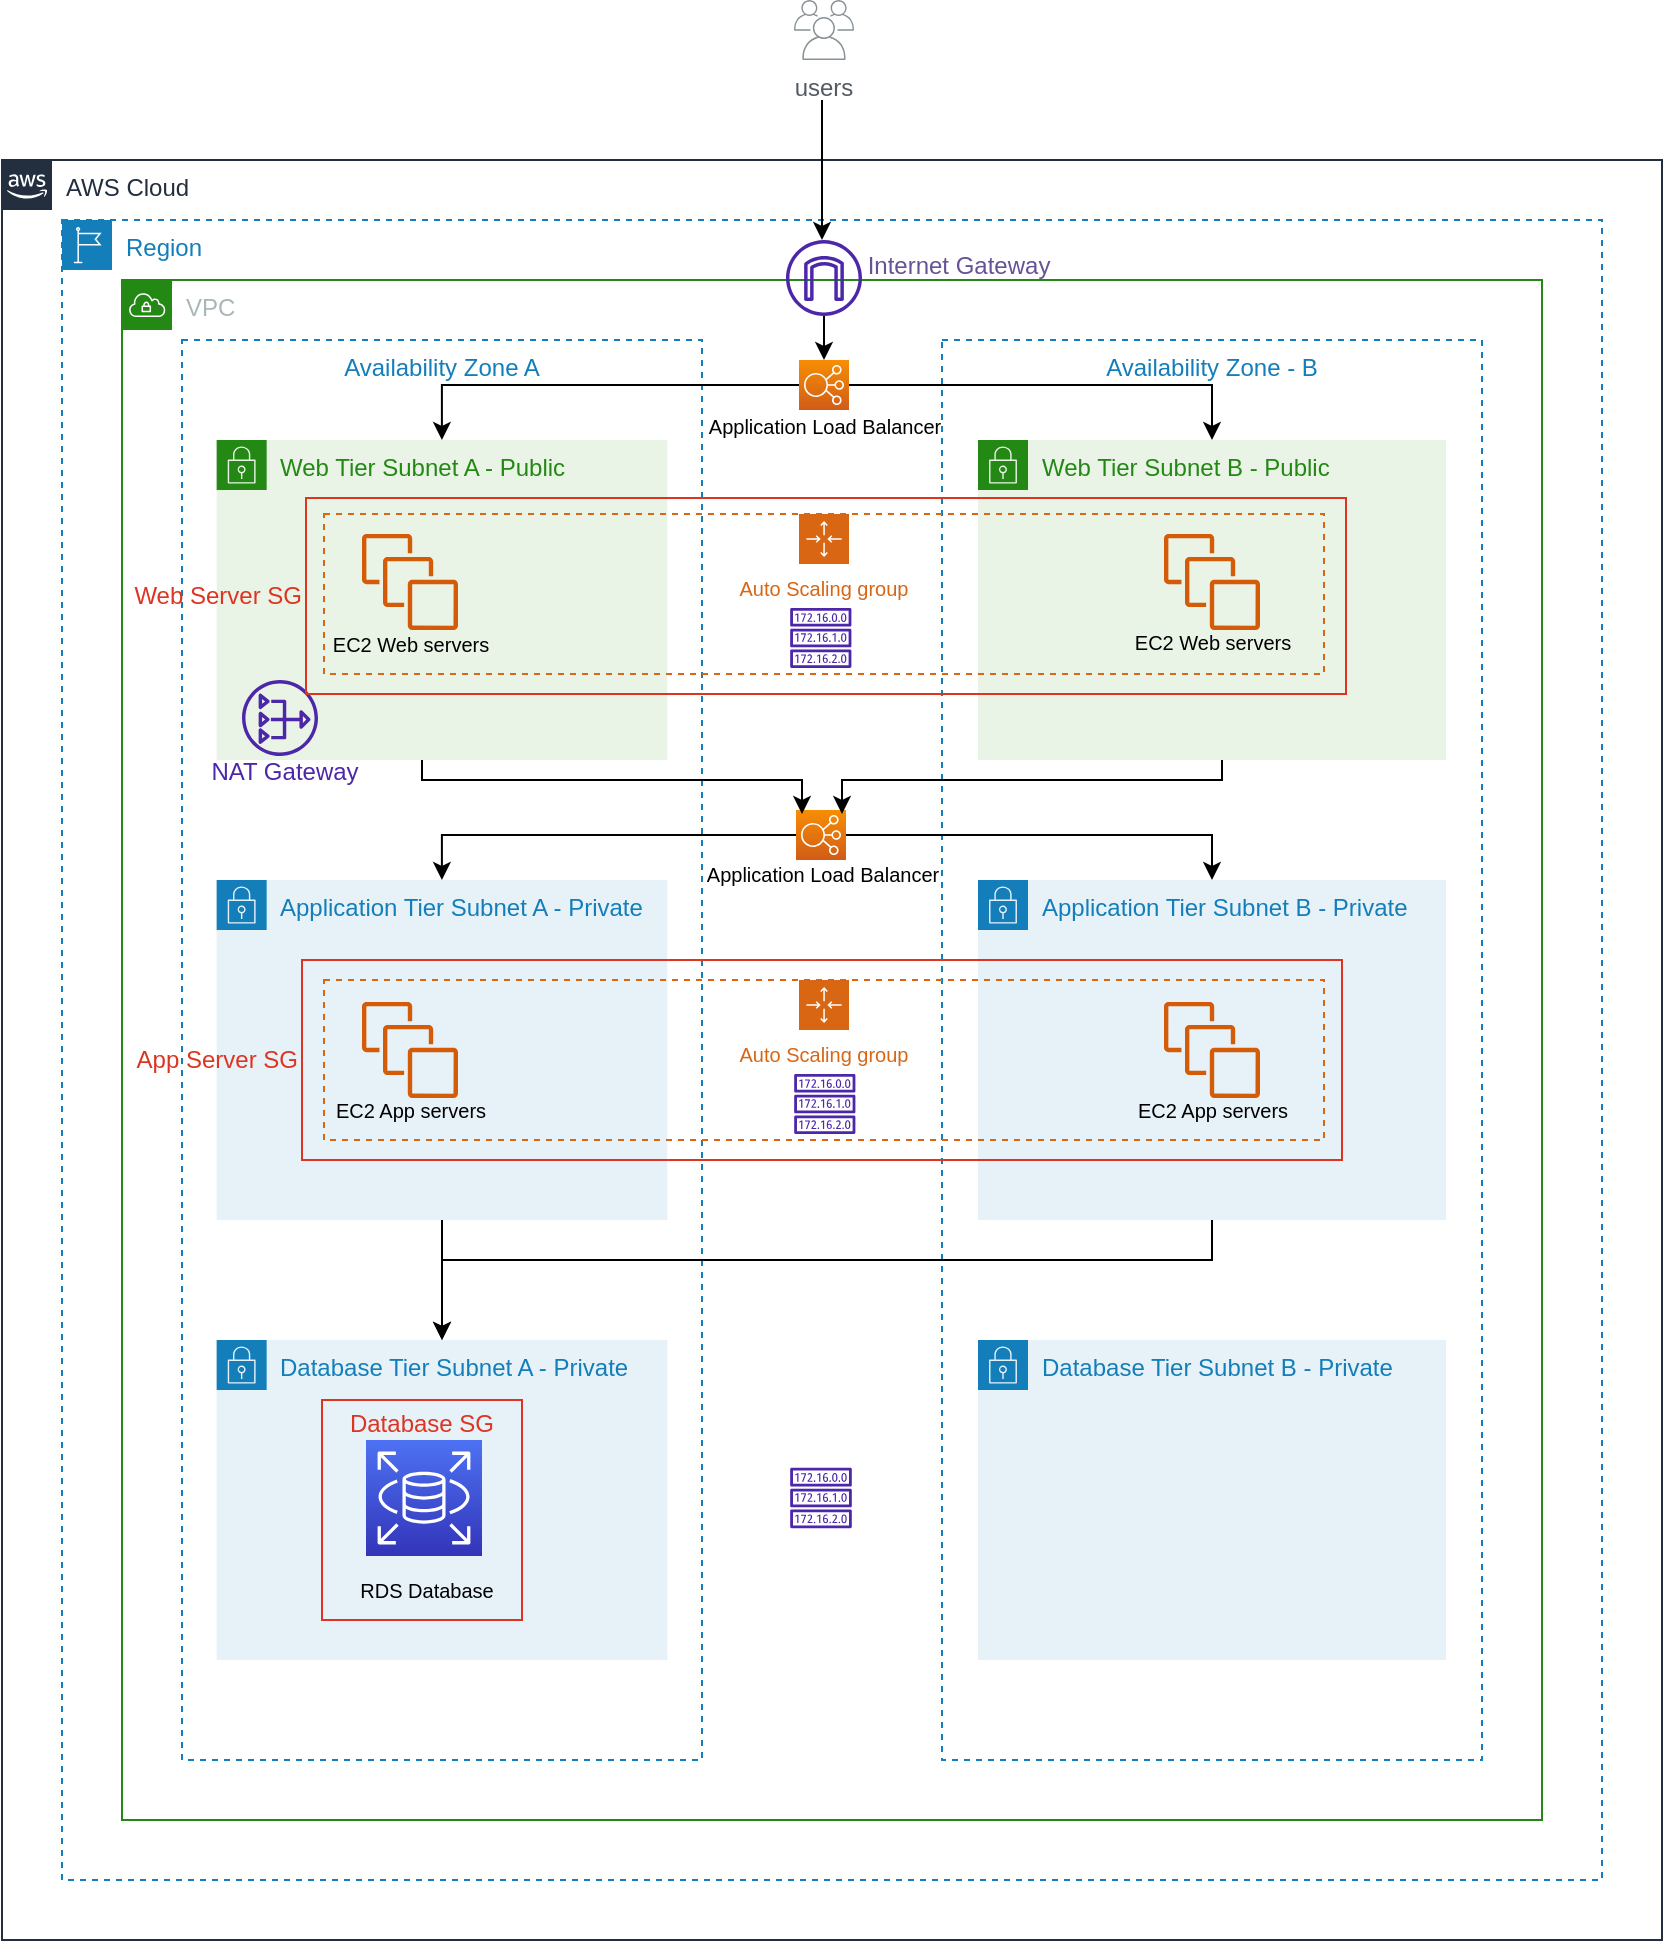 <mxfile version="21.3.4" type="github">
  <diagram name="Page-1" id="J-Mr32PoL6Cncg6dfSGQ">
    <mxGraphModel dx="903" dy="446" grid="1" gridSize="10" guides="1" tooltips="1" connect="1" arrows="1" fold="1" page="1" pageScale="1" pageWidth="850" pageHeight="1100" math="0" shadow="0">
      <root>
        <mxCell id="0" />
        <mxCell id="1" parent="0" />
        <mxCell id="wrQfga06u1_5y4bEcxpS-19" value="" style="group;movable=1;resizable=1;rotatable=1;deletable=1;editable=1;locked=0;connectable=1;spacingTop=-1;" parent="1" vertex="1" connectable="0">
          <mxGeometry x="100" y="290" width="260" height="710" as="geometry" />
        </mxCell>
        <mxCell id="wrQfga06u1_5y4bEcxpS-6" value="Availability Zone A&lt;br&gt;" style="fillColor=none;strokeColor=#147EBA;dashed=1;verticalAlign=top;fontStyle=0;fontColor=#147EBA;whiteSpace=wrap;html=1;movable=1;resizable=1;rotatable=1;deletable=1;editable=1;locked=0;connectable=1;" parent="wrQfga06u1_5y4bEcxpS-19" vertex="1">
          <mxGeometry width="260" height="710.0" as="geometry" />
        </mxCell>
        <mxCell id="wrQfga06u1_5y4bEcxpS-10" value="Web Tier Subnet A - Public" style="points=[[0,0],[0.25,0],[0.5,0],[0.75,0],[1,0],[1,0.25],[1,0.5],[1,0.75],[1,1],[0.75,1],[0.5,1],[0.25,1],[0,1],[0,0.75],[0,0.5],[0,0.25]];outlineConnect=0;gradientColor=none;whiteSpace=wrap;fontSize=12;fontStyle=0;container=1;pointerEvents=0;collapsible=0;recursiveResize=0;shape=mxgraph.aws4.group;grIcon=mxgraph.aws4.group_security_group;grStroke=0;strokeColor=#248814;fillColor=#E9F3E6;verticalAlign=top;align=left;spacingLeft=30;fontColor=#248814;dashed=0;movable=1;resizable=1;rotatable=1;deletable=1;editable=1;locked=0;connectable=1;html=1;" parent="wrQfga06u1_5y4bEcxpS-19" vertex="1">
          <mxGeometry x="17.33" y="50" width="225.33" height="160" as="geometry" />
        </mxCell>
        <mxCell id="wrQfga06u1_5y4bEcxpS-12" value="Application Tier Subnet A - Private" style="points=[[0,0],[0.25,0],[0.5,0],[0.75,0],[1,0],[1,0.25],[1,0.5],[1,0.75],[1,1],[0.75,1],[0.5,1],[0.25,1],[0,1],[0,0.75],[0,0.5],[0,0.25]];outlineConnect=0;gradientColor=none;html=1;whiteSpace=wrap;fontSize=12;fontStyle=0;container=1;pointerEvents=0;collapsible=0;recursiveResize=0;shape=mxgraph.aws4.group;grIcon=mxgraph.aws4.group_security_group;grStroke=0;strokeColor=#147EBA;fillColor=#E6F2F8;verticalAlign=top;align=left;spacingLeft=30;fontColor=#147EBA;dashed=0;" parent="wrQfga06u1_5y4bEcxpS-19" vertex="1">
          <mxGeometry x="17.33" y="270" width="225.33" height="170" as="geometry" />
        </mxCell>
        <mxCell id="wrQfga06u1_5y4bEcxpS-14" value="Database Tier Subnet A - Private" style="points=[[0,0],[0.25,0],[0.5,0],[0.75,0],[1,0],[1,0.25],[1,0.5],[1,0.75],[1,1],[0.75,1],[0.5,1],[0.25,1],[0,1],[0,0.75],[0,0.5],[0,0.25]];outlineConnect=0;gradientColor=none;html=1;whiteSpace=wrap;fontSize=12;fontStyle=0;container=1;pointerEvents=0;collapsible=0;recursiveResize=0;shape=mxgraph.aws4.group;grIcon=mxgraph.aws4.group_security_group;grStroke=0;strokeColor=#147EBA;fillColor=#E6F2F8;verticalAlign=top;align=left;spacingLeft=30;fontColor=#147EBA;dashed=0;" parent="wrQfga06u1_5y4bEcxpS-19" vertex="1">
          <mxGeometry x="17.33" y="500" width="225.33" height="160" as="geometry" />
        </mxCell>
        <mxCell id="I3XtprsnqzshUGbHcbb--2" style="edgeStyle=orthogonalEdgeStyle;rounded=0;orthogonalLoop=1;jettySize=auto;html=1;exitX=0.5;exitY=1;exitDx=0;exitDy=0;" parent="wrQfga06u1_5y4bEcxpS-19" source="wrQfga06u1_5y4bEcxpS-6" target="wrQfga06u1_5y4bEcxpS-6" edge="1">
          <mxGeometry relative="1" as="geometry" />
        </mxCell>
        <mxCell id="n0i41jyvIG3DK1qc6FdR-15" value="" style="sketch=0;outlineConnect=0;fontColor=#232F3E;gradientColor=none;fillColor=#4D27AA;strokeColor=none;dashed=0;verticalLabelPosition=bottom;verticalAlign=top;align=center;html=1;fontSize=12;fontStyle=0;aspect=fixed;pointerEvents=1;shape=mxgraph.aws4.nat_gateway;" parent="wrQfga06u1_5y4bEcxpS-19" vertex="1">
          <mxGeometry x="30" y="170" width="38" height="38" as="geometry" />
        </mxCell>
        <mxCell id="I3XtprsnqzshUGbHcbb--25" value="RDS Database" style="text;html=1;align=center;verticalAlign=middle;resizable=0;points=[];autosize=1;strokeColor=none;fillColor=none;fontSize=10;spacingLeft=0;spacingRight=6;" parent="wrQfga06u1_5y4bEcxpS-19" vertex="1">
          <mxGeometry x="80" y="610" width="90" height="30" as="geometry" />
        </mxCell>
        <mxCell id="oxqTNbteb1ykQqa0flKF-6" value="NAT Gateway" style="text;html=1;align=center;verticalAlign=middle;resizable=0;points=[];autosize=1;strokeColor=none;fillColor=none;spacingTop=6;fontColor=#4d27aa;spacingRight=33;" vertex="1" parent="wrQfga06u1_5y4bEcxpS-19">
          <mxGeometry x="2.33" y="198" width="130" height="30" as="geometry" />
        </mxCell>
        <mxCell id="wrQfga06u1_5y4bEcxpS-1" value="AWS Cloud" style="points=[[0,0],[0.25,0],[0.5,0],[0.75,0],[1,0],[1,0.25],[1,0.5],[1,0.75],[1,1],[0.75,1],[0.5,1],[0.25,1],[0,1],[0,0.75],[0,0.5],[0,0.25]];outlineConnect=0;gradientColor=none;html=1;whiteSpace=wrap;fontSize=12;fontStyle=0;container=1;pointerEvents=0;collapsible=0;recursiveResize=0;shape=mxgraph.aws4.group;grIcon=mxgraph.aws4.group_aws_cloud_alt;strokeColor=#232F3E;fillColor=none;verticalAlign=top;align=left;spacingLeft=30;fontColor=#232F3E;dashed=0;movable=1;resizable=1;rotatable=1;deletable=1;editable=1;locked=0;connectable=1;" parent="1" vertex="1">
          <mxGeometry x="10" y="200" width="830" height="890" as="geometry" />
        </mxCell>
        <mxCell id="wrQfga06u1_5y4bEcxpS-2" value="Region" style="points=[[0,0],[0.25,0],[0.5,0],[0.75,0],[1,0],[1,0.25],[1,0.5],[1,0.75],[1,1],[0.75,1],[0.5,1],[0.25,1],[0,1],[0,0.75],[0,0.5],[0,0.25]];outlineConnect=0;gradientColor=none;html=1;whiteSpace=wrap;fontSize=12;fontStyle=0;container=1;pointerEvents=0;collapsible=0;recursiveResize=0;shape=mxgraph.aws4.group;grIcon=mxgraph.aws4.group_region;strokeColor=#147EBA;fillColor=none;verticalAlign=top;align=left;spacingLeft=30;fontColor=#147EBA;dashed=1;movable=0;resizable=0;rotatable=0;deletable=0;editable=0;locked=1;connectable=0;" parent="1" vertex="1">
          <mxGeometry x="40" y="230" width="770" height="830" as="geometry" />
        </mxCell>
        <mxCell id="wrQfga06u1_5y4bEcxpS-4" value="VPC" style="points=[[0,0],[0.25,0],[0.5,0],[0.75,0],[1,0],[1,0.25],[1,0.5],[1,0.75],[1,1],[0.75,1],[0.5,1],[0.25,1],[0,1],[0,0.75],[0,0.5],[0,0.25]];outlineConnect=0;gradientColor=none;html=1;whiteSpace=wrap;fontSize=12;fontStyle=0;container=1;pointerEvents=0;collapsible=0;recursiveResize=0;shape=mxgraph.aws4.group;grIcon=mxgraph.aws4.group_vpc;strokeColor=#248814;fillColor=none;verticalAlign=top;align=left;spacingLeft=30;fontColor=#AAB7B8;dashed=0;movable=0;resizable=0;rotatable=0;deletable=0;editable=0;locked=1;connectable=0;" parent="1" vertex="1">
          <mxGeometry x="70" y="260" width="710" height="770" as="geometry" />
        </mxCell>
        <mxCell id="n0i41jyvIG3DK1qc6FdR-14" value="" style="edgeStyle=orthogonalEdgeStyle;rounded=0;orthogonalLoop=1;jettySize=auto;html=1;" parent="1" target="n0i41jyvIG3DK1qc6FdR-12" edge="1">
          <mxGeometry relative="1" as="geometry">
            <mxPoint x="420" y="170" as="sourcePoint" />
            <Array as="points">
              <mxPoint x="420" y="200" />
              <mxPoint x="420" y="200" />
            </Array>
          </mxGeometry>
        </mxCell>
        <mxCell id="wrQfga06u1_5y4bEcxpS-16" value="users" style="sketch=0;outlineConnect=0;gradientColor=none;fontColor=#545B64;strokeColor=none;fillColor=#879196;dashed=0;verticalLabelPosition=bottom;verticalAlign=top;align=center;html=1;fontSize=12;fontStyle=0;aspect=fixed;shape=mxgraph.aws4.illustration_users;pointerEvents=1;labelPosition=center;horizontal=1;whiteSpace=wrap;" parent="1" vertex="1">
          <mxGeometry x="406" y="120" width="30" height="30" as="geometry" />
        </mxCell>
        <mxCell id="wrQfga06u1_5y4bEcxpS-20" value="" style="group;movable=1;resizable=1;rotatable=1;deletable=1;editable=1;locked=0;connectable=1;" parent="1" vertex="1" connectable="0">
          <mxGeometry x="480" y="290" width="270" height="710" as="geometry" />
        </mxCell>
        <mxCell id="wrQfga06u1_5y4bEcxpS-21" value="Availability Zone - B" style="fillColor=none;strokeColor=#147EBA;dashed=1;verticalAlign=top;fontStyle=0;fontColor=#147EBA;whiteSpace=wrap;html=1;movable=1;resizable=1;rotatable=1;deletable=1;editable=1;locked=0;connectable=1;" parent="wrQfga06u1_5y4bEcxpS-20" vertex="1">
          <mxGeometry width="270" height="710" as="geometry" />
        </mxCell>
        <mxCell id="wrQfga06u1_5y4bEcxpS-22" value="Web Tier Subnet B - Public" style="points=[[0,0],[0.25,0],[0.5,0],[0.75,0],[1,0],[1,0.25],[1,0.5],[1,0.75],[1,1],[0.75,1],[0.5,1],[0.25,1],[0,1],[0,0.75],[0,0.5],[0,0.25]];outlineConnect=0;gradientColor=none;html=1;whiteSpace=wrap;fontSize=12;fontStyle=0;container=1;pointerEvents=0;collapsible=0;recursiveResize=0;shape=mxgraph.aws4.group;grIcon=mxgraph.aws4.group_security_group;grStroke=0;strokeColor=#248814;fillColor=#E9F3E6;verticalAlign=top;align=left;spacingLeft=30;fontColor=#248814;dashed=0;" parent="wrQfga06u1_5y4bEcxpS-20" vertex="1">
          <mxGeometry x="18" y="50" width="234" height="160" as="geometry" />
        </mxCell>
        <mxCell id="wrQfga06u1_5y4bEcxpS-23" value="Application Tier Subnet B - Private&lt;br&gt;" style="points=[[0,0],[0.25,0],[0.5,0],[0.75,0],[1,0],[1,0.25],[1,0.5],[1,0.75],[1,1],[0.75,1],[0.5,1],[0.25,1],[0,1],[0,0.75],[0,0.5],[0,0.25]];outlineConnect=0;gradientColor=none;html=1;whiteSpace=wrap;fontSize=12;fontStyle=0;container=1;pointerEvents=0;collapsible=0;recursiveResize=0;shape=mxgraph.aws4.group;grIcon=mxgraph.aws4.group_security_group;grStroke=0;strokeColor=#147EBA;fillColor=#E6F2F8;verticalAlign=top;align=left;spacingLeft=30;fontColor=#147EBA;dashed=0;movable=1;resizable=1;rotatable=1;deletable=1;editable=1;locked=0;connectable=1;" parent="wrQfga06u1_5y4bEcxpS-20" vertex="1">
          <mxGeometry x="18" y="270" width="234" height="170" as="geometry" />
        </mxCell>
        <mxCell id="wrQfga06u1_5y4bEcxpS-24" value="Database Tier Subnet B - Private" style="points=[[0,0],[0.25,0],[0.5,0],[0.75,0],[1,0],[1,0.25],[1,0.5],[1,0.75],[1,1],[0.75,1],[0.5,1],[0.25,1],[0,1],[0,0.75],[0,0.5],[0,0.25]];outlineConnect=0;gradientColor=none;html=1;whiteSpace=wrap;fontSize=12;fontStyle=0;container=1;pointerEvents=0;collapsible=0;recursiveResize=0;shape=mxgraph.aws4.group;grIcon=mxgraph.aws4.group_security_group;grStroke=0;strokeColor=#147EBA;fillColor=#E6F2F8;verticalAlign=top;align=left;spacingLeft=30;fontColor=#147EBA;dashed=0;movable=1;resizable=1;rotatable=1;deletable=1;editable=1;locked=0;connectable=1;" parent="wrQfga06u1_5y4bEcxpS-20" vertex="1">
          <mxGeometry x="18" y="500" width="234" height="160" as="geometry" />
        </mxCell>
        <mxCell id="I3XtprsnqzshUGbHcbb--24" value="EC2 App servers" style="text;html=1;align=center;verticalAlign=middle;resizable=0;points=[];autosize=1;strokeColor=none;fillColor=none;fontSize=10;" parent="wrQfga06u1_5y4bEcxpS-20" vertex="1">
          <mxGeometry x="85" y="370" width="100" height="30" as="geometry" />
        </mxCell>
        <mxCell id="I3XtprsnqzshUGbHcbb--22" value="EC2 Web servers" style="text;html=1;align=center;verticalAlign=middle;resizable=0;points=[];autosize=1;strokeColor=none;fillColor=none;fontSize=10;" parent="wrQfga06u1_5y4bEcxpS-20" vertex="1">
          <mxGeometry x="85" y="136" width="100" height="30" as="geometry" />
        </mxCell>
        <mxCell id="IY-ujXIUnnfR1MzyIJfL-21" value="" style="edgeStyle=orthogonalEdgeStyle;rounded=0;orthogonalLoop=1;jettySize=auto;html=1;" parent="1" source="n0i41jyvIG3DK1qc6FdR-12" target="IY-ujXIUnnfR1MzyIJfL-19" edge="1">
          <mxGeometry relative="1" as="geometry" />
        </mxCell>
        <mxCell id="n0i41jyvIG3DK1qc6FdR-12" value="" style="sketch=0;outlineConnect=0;fontColor=#232F3E;gradientColor=none;fillColor=#4D27AA;strokeColor=none;dashed=0;verticalLabelPosition=bottom;verticalAlign=top;align=center;html=1;fontSize=12;fontStyle=0;aspect=fixed;pointerEvents=1;shape=mxgraph.aws4.internet_gateway;" parent="1" vertex="1">
          <mxGeometry x="402" y="240" width="38" height="38" as="geometry" />
        </mxCell>
        <mxCell id="n0i41jyvIG3DK1qc6FdR-10" value="" style="sketch=0;outlineConnect=0;fontColor=#232F3E;gradientColor=none;fillColor=#D45B07;strokeColor=none;dashed=0;verticalLabelPosition=bottom;verticalAlign=top;align=center;html=1;fontSize=12;fontStyle=0;aspect=fixed;pointerEvents=1;shape=mxgraph.aws4.instances;movable=1;resizable=1;rotatable=1;deletable=1;editable=1;locked=0;connectable=1;" parent="1" vertex="1">
          <mxGeometry x="591" y="621" width="48" height="48" as="geometry" />
        </mxCell>
        <mxCell id="n0i41jyvIG3DK1qc6FdR-11" value="" style="sketch=0;outlineConnect=0;fontColor=#232F3E;gradientColor=none;fillColor=#D45B07;strokeColor=none;dashed=0;verticalLabelPosition=bottom;verticalAlign=top;align=center;html=1;fontSize=12;fontStyle=0;aspect=fixed;pointerEvents=1;shape=mxgraph.aws4.instances;movable=1;resizable=1;rotatable=1;deletable=1;editable=1;locked=0;connectable=1;" parent="1" vertex="1">
          <mxGeometry x="190" y="621" width="48" height="48" as="geometry" />
        </mxCell>
        <mxCell id="wrQfga06u1_5y4bEcxpS-32" value="" style="sketch=0;points=[[0,0,0],[0.25,0,0],[0.5,0,0],[0.75,0,0],[1,0,0],[0,1,0],[0.25,1,0],[0.5,1,0],[0.75,1,0],[1,1,0],[0,0.25,0],[0,0.5,0],[0,0.75,0],[1,0.25,0],[1,0.5,0],[1,0.75,0]];outlineConnect=0;fontColor=#232F3E;gradientColor=#4D72F3;gradientDirection=north;fillColor=#3334B9;strokeColor=#ffffff;dashed=0;verticalLabelPosition=bottom;verticalAlign=top;align=center;html=1;fontSize=12;fontStyle=0;aspect=fixed;shape=mxgraph.aws4.resourceIcon;resIcon=mxgraph.aws4.rds;" parent="1" vertex="1">
          <mxGeometry x="192" y="840" width="58" height="58" as="geometry" />
        </mxCell>
        <mxCell id="n0i41jyvIG3DK1qc6FdR-16" value="Auto Scaling group" style="points=[[0,0],[0.25,0],[0.5,0],[0.75,0],[1,0],[1,0.25],[1,0.5],[1,0.75],[1,1],[0.75,1],[0.5,1],[0.25,1],[0,1],[0,0.75],[0,0.5],[0,0.25]];outlineConnect=0;gradientColor=none;html=1;whiteSpace=wrap;fontSize=10;fontStyle=0;container=1;pointerEvents=0;collapsible=0;recursiveResize=0;shape=mxgraph.aws4.groupCenter;grIcon=mxgraph.aws4.group_auto_scaling_group;grStroke=1;strokeColor=#D86613;fillColor=none;verticalAlign=top;align=center;fontColor=#D86613;dashed=1;spacingTop=25;movable=1;resizable=1;rotatable=1;deletable=1;editable=1;locked=0;connectable=1;" parent="1" vertex="1">
          <mxGeometry x="171" y="610" width="500" height="80" as="geometry" />
        </mxCell>
        <mxCell id="I3XtprsnqzshUGbHcbb--8" value="" style="sketch=0;outlineConnect=0;fontColor=#232F3E;gradientColor=none;fillColor=#4D27AA;strokeColor=none;dashed=0;verticalLabelPosition=bottom;verticalAlign=top;align=center;html=1;fontSize=12;fontStyle=0;aspect=fixed;pointerEvents=1;shape=mxgraph.aws4.route_table;spacingRight=0;" parent="1" vertex="1">
          <mxGeometry x="404" y="853.9" width="31" height="30.2" as="geometry" />
        </mxCell>
        <mxCell id="I3XtprsnqzshUGbHcbb--14" value="" style="sketch=0;outlineConnect=0;fontColor=#232F3E;gradientColor=none;fillColor=#4D27AA;strokeColor=none;dashed=0;verticalLabelPosition=bottom;verticalAlign=top;align=center;html=1;fontSize=12;fontStyle=0;aspect=fixed;pointerEvents=1;shape=mxgraph.aws4.route_table;" parent="1" vertex="1">
          <mxGeometry x="406" y="657" width="30.79" height="30" as="geometry" />
        </mxCell>
        <mxCell id="I3XtprsnqzshUGbHcbb--23" value="EC2 App servers" style="text;html=1;align=center;verticalAlign=middle;resizable=0;points=[];autosize=1;strokeColor=none;fillColor=none;fontSize=10;" parent="1" vertex="1">
          <mxGeometry x="164" y="660" width="100" height="30" as="geometry" />
        </mxCell>
        <mxCell id="IY-ujXIUnnfR1MzyIJfL-13" style="edgeStyle=orthogonalEdgeStyle;rounded=0;orthogonalLoop=1;jettySize=auto;html=1;" parent="1" source="IY-ujXIUnnfR1MzyIJfL-3" target="wrQfga06u1_5y4bEcxpS-23" edge="1">
          <mxGeometry relative="1" as="geometry" />
        </mxCell>
        <mxCell id="IY-ujXIUnnfR1MzyIJfL-14" style="edgeStyle=orthogonalEdgeStyle;rounded=0;orthogonalLoop=1;jettySize=auto;html=1;" parent="1" source="IY-ujXIUnnfR1MzyIJfL-3" target="wrQfga06u1_5y4bEcxpS-12" edge="1">
          <mxGeometry relative="1" as="geometry" />
        </mxCell>
        <mxCell id="IY-ujXIUnnfR1MzyIJfL-3" value="" style="sketch=0;points=[[0,0,0],[0.25,0,0],[0.5,0,0],[0.75,0,0],[1,0,0],[0,1,0],[0.25,1,0],[0.5,1,0],[0.75,1,0],[1,1,0],[0,0.25,0],[0,0.5,0],[0,0.75,0],[1,0.25,0],[1,0.5,0],[1,0.75,0]];outlineConnect=0;fontColor=#232F3E;gradientColor=#F78E04;gradientDirection=north;fillColor=#D05C17;strokeColor=#ffffff;dashed=0;verticalLabelPosition=bottom;verticalAlign=top;align=center;html=1;fontSize=12;fontStyle=0;aspect=fixed;shape=mxgraph.aws4.resourceIcon;resIcon=mxgraph.aws4.elastic_load_balancing;" parent="1" vertex="1">
          <mxGeometry x="407" y="525" width="25" height="25" as="geometry" />
        </mxCell>
        <mxCell id="IY-ujXIUnnfR1MzyIJfL-22" style="edgeStyle=orthogonalEdgeStyle;rounded=0;orthogonalLoop=1;jettySize=auto;html=1;" parent="1" source="IY-ujXIUnnfR1MzyIJfL-19" target="wrQfga06u1_5y4bEcxpS-22" edge="1">
          <mxGeometry relative="1" as="geometry" />
        </mxCell>
        <mxCell id="IY-ujXIUnnfR1MzyIJfL-23" style="edgeStyle=orthogonalEdgeStyle;rounded=0;orthogonalLoop=1;jettySize=auto;html=1;" parent="1" source="IY-ujXIUnnfR1MzyIJfL-19" target="wrQfga06u1_5y4bEcxpS-10" edge="1">
          <mxGeometry relative="1" as="geometry" />
        </mxCell>
        <mxCell id="IY-ujXIUnnfR1MzyIJfL-19" value="" style="sketch=0;points=[[0,0,0],[0.25,0,0],[0.5,0,0],[0.75,0,0],[1,0,0],[0,1,0],[0.25,1,0],[0.5,1,0],[0.75,1,0],[1,1,0],[0,0.25,0],[0,0.5,0],[0,0.75,0],[1,0.25,0],[1,0.5,0],[1,0.75,0]];outlineConnect=0;fontColor=#232F3E;gradientColor=#F78E04;gradientDirection=north;fillColor=#D05C17;strokeColor=#ffffff;dashed=0;verticalLabelPosition=bottom;verticalAlign=top;align=center;html=1;fontSize=12;fontStyle=0;aspect=fixed;shape=mxgraph.aws4.resourceIcon;resIcon=mxgraph.aws4.elastic_load_balancing;" parent="1" vertex="1">
          <mxGeometry x="408.5" y="300" width="25" height="25" as="geometry" />
        </mxCell>
        <mxCell id="IY-ujXIUnnfR1MzyIJfL-24" value="Application Load Balancer" style="text;html=1;align=center;verticalAlign=middle;resizable=0;points=[];autosize=1;strokeColor=none;fillColor=none;fontSize=10;spacingBottom=4;spacingLeft=1;" parent="1" vertex="1">
          <mxGeometry x="350" y="320" width="140" height="30" as="geometry" />
        </mxCell>
        <mxCell id="oxqTNbteb1ykQqa0flKF-2" style="edgeStyle=orthogonalEdgeStyle;rounded=0;orthogonalLoop=1;jettySize=auto;html=1;" edge="1" parent="1" target="wrQfga06u1_5y4bEcxpS-14">
          <mxGeometry relative="1" as="geometry">
            <mxPoint x="230" y="730" as="sourcePoint" />
            <Array as="points">
              <mxPoint x="230" y="740" />
              <mxPoint x="230" y="740" />
            </Array>
          </mxGeometry>
        </mxCell>
        <mxCell id="I3XtprsnqzshUGbHcbb--37" value="Database SG&lt;br&gt;" style="fillColor=none;strokeColor=#DD3522;verticalAlign=top;fontStyle=0;fontColor=#DD3522;whiteSpace=wrap;html=1;spacingTop=-2;" parent="1" vertex="1">
          <mxGeometry x="170" y="820" width="100" height="110" as="geometry" />
        </mxCell>
        <mxCell id="WYtcWZX40twc1HFUJLwi-2" value="Application Load Balancer" style="text;html=1;align=center;verticalAlign=middle;resizable=0;points=[];autosize=1;strokeColor=none;fillColor=none;fontSize=10;spacingBottom=4;spacingLeft=1;" vertex="1" parent="1">
          <mxGeometry x="349" y="544" width="140" height="30" as="geometry" />
        </mxCell>
        <mxCell id="oxqTNbteb1ykQqa0flKF-4" value="Internet Gateway" style="text;html=1;align=center;verticalAlign=middle;resizable=0;points=[];autosize=1;strokeColor=none;fillColor=none;fontColor=#665395;" vertex="1" parent="1">
          <mxGeometry x="433" y="238" width="110" height="30" as="geometry" />
        </mxCell>
        <mxCell id="I3XtprsnqzshUGbHcbb--17" value="" style="group" parent="1" vertex="1" connectable="0">
          <mxGeometry x="171" y="377" width="514" height="90" as="geometry" />
        </mxCell>
        <mxCell id="I3XtprsnqzshUGbHcbb--35" value="Web Server SG" style="fillColor=none;strokeColor=#DD3522;verticalAlign=middle;fontStyle=0;fontColor=#DD3522;whiteSpace=wrap;html=1;labelPosition=left;verticalLabelPosition=middle;align=right;spacingTop=0;" parent="I3XtprsnqzshUGbHcbb--17" vertex="1">
          <mxGeometry x="-9" y="-8" width="520" height="98" as="geometry" />
        </mxCell>
        <mxCell id="n0i41jyvIG3DK1qc6FdR-8" value="" style="sketch=0;outlineConnect=0;fontColor=#232F3E;gradientColor=none;fillColor=#D45B07;strokeColor=none;dashed=0;verticalLabelPosition=bottom;verticalAlign=top;align=center;html=1;fontSize=12;fontStyle=0;aspect=fixed;pointerEvents=1;shape=mxgraph.aws4.instances;movable=1;resizable=1;rotatable=1;deletable=1;editable=1;locked=0;connectable=1;" parent="I3XtprsnqzshUGbHcbb--17" vertex="1">
          <mxGeometry x="19" y="10" width="48" height="48" as="geometry" />
        </mxCell>
        <mxCell id="n0i41jyvIG3DK1qc6FdR-9" value="" style="sketch=0;outlineConnect=0;fontColor=#232F3E;gradientColor=none;fillColor=#D45B07;strokeColor=none;dashed=0;verticalLabelPosition=bottom;verticalAlign=top;align=center;html=1;fontSize=12;fontStyle=0;aspect=fixed;pointerEvents=1;shape=mxgraph.aws4.instances;" parent="I3XtprsnqzshUGbHcbb--17" vertex="1">
          <mxGeometry x="420" y="10" width="48" height="48" as="geometry" />
        </mxCell>
        <mxCell id="n0i41jyvIG3DK1qc6FdR-17" value="Auto Scaling group" style="points=[[0,0],[0.25,0],[0.5,0],[0.75,0],[1,0],[1,0.25],[1,0.5],[1,0.75],[1,1],[0.75,1],[0.5,1],[0.25,1],[0,1],[0,0.75],[0,0.5],[0,0.25]];outlineConnect=0;gradientColor=none;html=1;whiteSpace=wrap;fontSize=10;fontStyle=0;container=1;pointerEvents=0;collapsible=0;recursiveResize=0;shape=mxgraph.aws4.groupCenter;grIcon=mxgraph.aws4.group_auto_scaling_group;grStroke=1;strokeColor=#D86613;fillColor=none;verticalAlign=top;align=center;fontColor=#D86613;dashed=1;spacingTop=25;movable=1;resizable=1;rotatable=1;deletable=1;editable=1;locked=0;connectable=1;" parent="I3XtprsnqzshUGbHcbb--17" vertex="1">
          <mxGeometry width="500" height="80" as="geometry" />
        </mxCell>
        <mxCell id="I3XtprsnqzshUGbHcbb--21" value="EC2 Web servers" style="text;html=1;align=center;verticalAlign=middle;resizable=0;points=[];autosize=1;strokeColor=none;fillColor=none;fontSize=10;" parent="I3XtprsnqzshUGbHcbb--17" vertex="1">
          <mxGeometry x="-7" y="50" width="100" height="30" as="geometry" />
        </mxCell>
        <mxCell id="WYtcWZX40twc1HFUJLwi-1" style="edgeStyle=orthogonalEdgeStyle;rounded=0;orthogonalLoop=1;jettySize=auto;html=1;" edge="1" parent="I3XtprsnqzshUGbHcbb--17">
          <mxGeometry relative="1" as="geometry">
            <mxPoint x="259" y="150" as="targetPoint" />
            <mxPoint x="449" y="123" as="sourcePoint" />
            <Array as="points">
              <mxPoint x="449" y="133" />
              <mxPoint x="259" y="133" />
            </Array>
          </mxGeometry>
        </mxCell>
        <mxCell id="WYtcWZX40twc1HFUJLwi-3" style="edgeStyle=orthogonalEdgeStyle;rounded=0;orthogonalLoop=1;jettySize=auto;html=1;" edge="1" parent="I3XtprsnqzshUGbHcbb--17">
          <mxGeometry relative="1" as="geometry">
            <mxPoint x="239" y="150" as="targetPoint" />
            <mxPoint x="49" y="123" as="sourcePoint" />
            <Array as="points">
              <mxPoint x="49" y="133" />
              <mxPoint x="239" y="133" />
            </Array>
          </mxGeometry>
        </mxCell>
        <mxCell id="I3XtprsnqzshUGbHcbb--27" value="" style="sketch=0;outlineConnect=0;fontColor=#232F3E;gradientColor=none;fillColor=#4D27AA;strokeColor=none;dashed=0;verticalLabelPosition=bottom;verticalAlign=top;align=center;html=1;fontSize=12;fontStyle=0;aspect=fixed;pointerEvents=1;shape=mxgraph.aws4.route_table;" parent="I3XtprsnqzshUGbHcbb--17" vertex="1">
          <mxGeometry x="233" y="47" width="30.79" height="30" as="geometry" />
        </mxCell>
        <mxCell id="I3XtprsnqzshUGbHcbb--36" value="App Server SG" style="fillColor=none;strokeColor=#DD3522;verticalAlign=middle;fontStyle=0;fontColor=#DD3522;whiteSpace=wrap;html=1;labelPosition=left;verticalLabelPosition=middle;align=right;movable=1;resizable=1;rotatable=1;deletable=1;editable=1;locked=0;connectable=1;" parent="1" vertex="1">
          <mxGeometry x="160" y="600" width="520" height="100" as="geometry" />
        </mxCell>
        <mxCell id="oxqTNbteb1ykQqa0flKF-9" style="edgeStyle=orthogonalEdgeStyle;rounded=0;orthogonalLoop=1;jettySize=auto;html=1;" edge="1" parent="1" source="wrQfga06u1_5y4bEcxpS-23" target="wrQfga06u1_5y4bEcxpS-14">
          <mxGeometry relative="1" as="geometry">
            <Array as="points">
              <mxPoint x="615" y="750" />
              <mxPoint x="230" y="750" />
            </Array>
          </mxGeometry>
        </mxCell>
      </root>
    </mxGraphModel>
  </diagram>
</mxfile>
